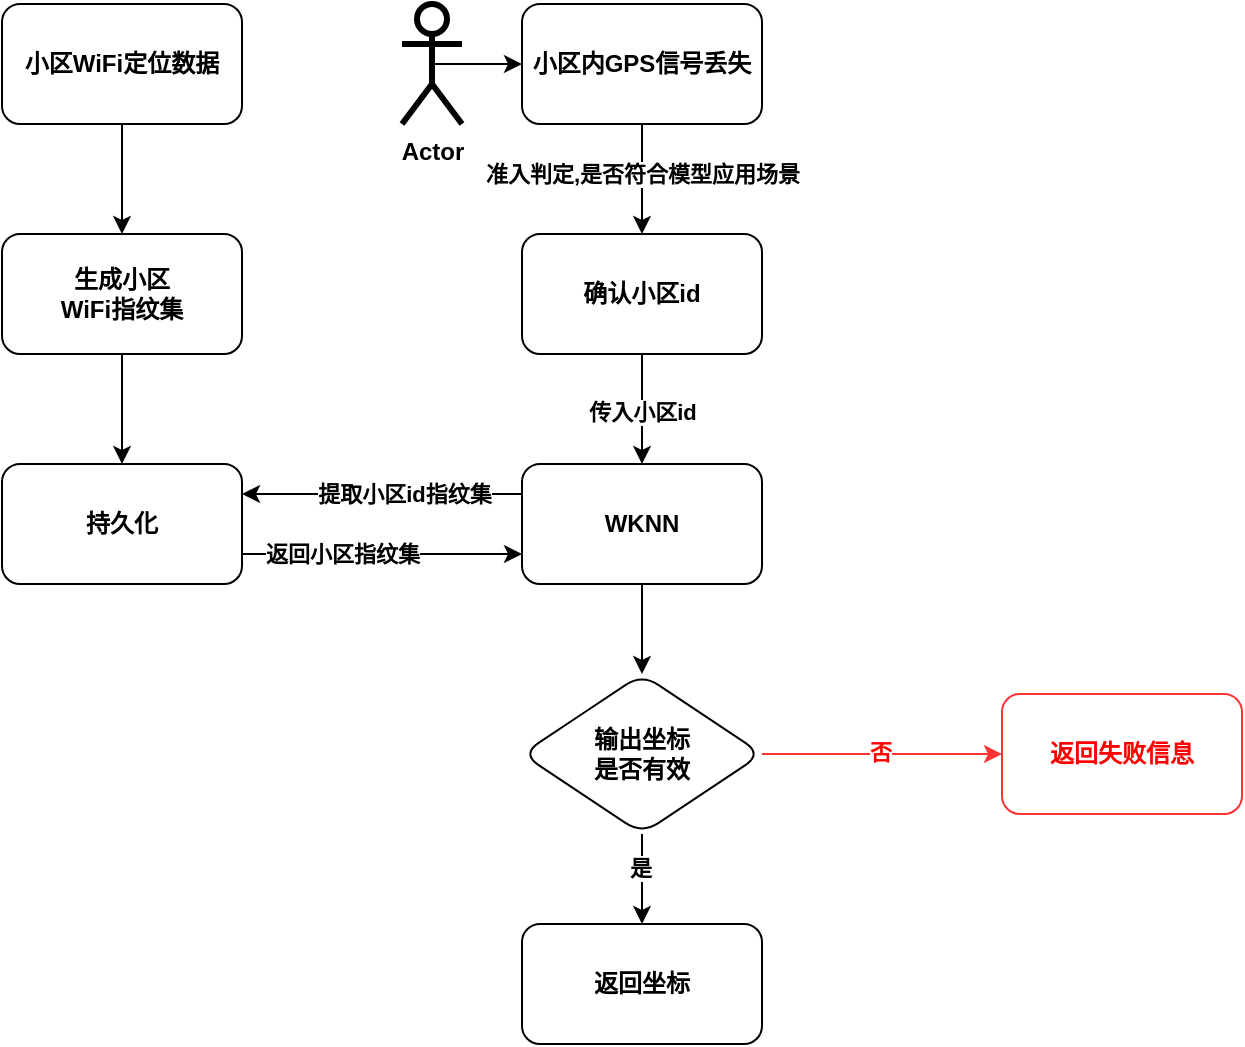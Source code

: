 <mxfile version="21.6.5" type="github">
  <diagram name="第 1 页" id="VmvPNF72lIQJqAyjgbWR">
    <mxGraphModel dx="1259" dy="679" grid="1" gridSize="10" guides="1" tooltips="1" connect="1" arrows="1" fold="1" page="1" pageScale="1" pageWidth="10000" pageHeight="20000" math="0" shadow="0">
      <root>
        <mxCell id="0" />
        <mxCell id="1" parent="0" />
        <mxCell id="ZMZ2Wo9jmOHN65GwbSHp-20" style="edgeStyle=orthogonalEdgeStyle;rounded=0;orthogonalLoop=1;jettySize=auto;html=1;entryX=0.5;entryY=0;entryDx=0;entryDy=0;fontStyle=1" edge="1" parent="1" source="ZMZ2Wo9jmOHN65GwbSHp-1" target="ZMZ2Wo9jmOHN65GwbSHp-19">
          <mxGeometry relative="1" as="geometry" />
        </mxCell>
        <mxCell id="ZMZ2Wo9jmOHN65GwbSHp-1" value="小区WiFi定位数据" style="rounded=1;whiteSpace=wrap;html=1;fontStyle=1" vertex="1" parent="1">
          <mxGeometry x="500" y="290" width="120" height="60" as="geometry" />
        </mxCell>
        <mxCell id="ZMZ2Wo9jmOHN65GwbSHp-22" style="edgeStyle=orthogonalEdgeStyle;rounded=0;orthogonalLoop=1;jettySize=auto;html=1;entryX=0.5;entryY=0;entryDx=0;entryDy=0;fontStyle=1" edge="1" parent="1" source="ZMZ2Wo9jmOHN65GwbSHp-2" target="ZMZ2Wo9jmOHN65GwbSHp-13">
          <mxGeometry relative="1" as="geometry" />
        </mxCell>
        <mxCell id="ZMZ2Wo9jmOHN65GwbSHp-23" value="传入小区id" style="edgeLabel;html=1;align=center;verticalAlign=middle;resizable=0;points=[];fontStyle=1" vertex="1" connectable="0" parent="ZMZ2Wo9jmOHN65GwbSHp-22">
          <mxGeometry x="-0.294" y="-1" relative="1" as="geometry">
            <mxPoint x="1" y="9" as="offset" />
          </mxGeometry>
        </mxCell>
        <mxCell id="ZMZ2Wo9jmOHN65GwbSHp-2" value="确认小区id" style="whiteSpace=wrap;html=1;rounded=1;fontStyle=1" vertex="1" parent="1">
          <mxGeometry x="760" y="405" width="120" height="60" as="geometry" />
        </mxCell>
        <mxCell id="ZMZ2Wo9jmOHN65GwbSHp-17" style="edgeStyle=orthogonalEdgeStyle;rounded=0;orthogonalLoop=1;jettySize=auto;html=1;entryX=0;entryY=0.75;entryDx=0;entryDy=0;exitX=1;exitY=0.75;exitDx=0;exitDy=0;fontStyle=1" edge="1" parent="1" source="ZMZ2Wo9jmOHN65GwbSHp-6" target="ZMZ2Wo9jmOHN65GwbSHp-13">
          <mxGeometry relative="1" as="geometry">
            <mxPoint x="610" y="580" as="sourcePoint" />
            <mxPoint x="760" y="580" as="targetPoint" />
          </mxGeometry>
        </mxCell>
        <mxCell id="ZMZ2Wo9jmOHN65GwbSHp-18" value="返回小区指纹集" style="edgeLabel;html=1;align=center;verticalAlign=middle;resizable=0;points=[];fontStyle=1" vertex="1" connectable="0" parent="ZMZ2Wo9jmOHN65GwbSHp-17">
          <mxGeometry x="0.628" y="3" relative="1" as="geometry">
            <mxPoint x="-64" y="3" as="offset" />
          </mxGeometry>
        </mxCell>
        <mxCell id="ZMZ2Wo9jmOHN65GwbSHp-6" value="持久化" style="whiteSpace=wrap;html=1;rounded=1;fontStyle=1" vertex="1" parent="1">
          <mxGeometry x="500" y="520" width="120" height="60" as="geometry" />
        </mxCell>
        <mxCell id="ZMZ2Wo9jmOHN65GwbSHp-11" style="edgeStyle=orthogonalEdgeStyle;rounded=0;orthogonalLoop=1;jettySize=auto;html=1;exitX=0.5;exitY=0.5;exitDx=0;exitDy=0;exitPerimeter=0;entryX=0;entryY=0.5;entryDx=0;entryDy=0;fontStyle=1" edge="1" parent="1" source="ZMZ2Wo9jmOHN65GwbSHp-9" target="ZMZ2Wo9jmOHN65GwbSHp-12">
          <mxGeometry relative="1" as="geometry">
            <mxPoint x="770" y="310" as="targetPoint" />
          </mxGeometry>
        </mxCell>
        <mxCell id="ZMZ2Wo9jmOHN65GwbSHp-9" value="Actor" style="shape=umlActor;verticalLabelPosition=bottom;verticalAlign=top;html=1;fontStyle=1;strokeWidth=3;" vertex="1" parent="1">
          <mxGeometry x="700" y="290" width="30" height="60" as="geometry" />
        </mxCell>
        <mxCell id="ZMZ2Wo9jmOHN65GwbSHp-14" value="" style="edgeStyle=orthogonalEdgeStyle;rounded=0;orthogonalLoop=1;jettySize=auto;html=1;entryX=0.5;entryY=0;entryDx=0;entryDy=0;fontStyle=1" edge="1" parent="1" source="ZMZ2Wo9jmOHN65GwbSHp-12" target="ZMZ2Wo9jmOHN65GwbSHp-2">
          <mxGeometry relative="1" as="geometry">
            <mxPoint x="1040" y="360" as="targetPoint" />
          </mxGeometry>
        </mxCell>
        <mxCell id="ZMZ2Wo9jmOHN65GwbSHp-15" value="准入判定,是否符合模型应用场景" style="edgeLabel;html=1;align=center;verticalAlign=middle;resizable=0;points=[];fontStyle=1" vertex="1" connectable="0" parent="ZMZ2Wo9jmOHN65GwbSHp-14">
          <mxGeometry x="-0.22" y="-3" relative="1" as="geometry">
            <mxPoint x="3" y="3" as="offset" />
          </mxGeometry>
        </mxCell>
        <mxCell id="ZMZ2Wo9jmOHN65GwbSHp-12" value="小区内GPS信号丢失" style="rounded=1;whiteSpace=wrap;html=1;fontStyle=1" vertex="1" parent="1">
          <mxGeometry x="760" y="290" width="120" height="60" as="geometry" />
        </mxCell>
        <mxCell id="ZMZ2Wo9jmOHN65GwbSHp-16" value="" style="edgeStyle=orthogonalEdgeStyle;rounded=0;orthogonalLoop=1;jettySize=auto;html=1;strokeColor=none;fontStyle=1" edge="1" parent="1" target="ZMZ2Wo9jmOHN65GwbSHp-12">
          <mxGeometry relative="1" as="geometry">
            <mxPoint x="950" y="410" as="sourcePoint" />
          </mxGeometry>
        </mxCell>
        <mxCell id="ZMZ2Wo9jmOHN65GwbSHp-24" style="edgeStyle=orthogonalEdgeStyle;rounded=0;orthogonalLoop=1;jettySize=auto;html=1;entryX=1;entryY=0.25;entryDx=0;entryDy=0;exitX=0;exitY=0.25;exitDx=0;exitDy=0;fontStyle=1" edge="1" parent="1" source="ZMZ2Wo9jmOHN65GwbSHp-13" target="ZMZ2Wo9jmOHN65GwbSHp-6">
          <mxGeometry relative="1" as="geometry">
            <mxPoint x="760" y="560" as="sourcePoint" />
            <mxPoint x="670" y="520" as="targetPoint" />
          </mxGeometry>
        </mxCell>
        <mxCell id="ZMZ2Wo9jmOHN65GwbSHp-25" value="提取小区id指纹集" style="edgeLabel;html=1;align=center;verticalAlign=middle;resizable=0;points=[];fontStyle=1" vertex="1" connectable="0" parent="ZMZ2Wo9jmOHN65GwbSHp-24">
          <mxGeometry x="-0.163" relative="1" as="geometry">
            <mxPoint x="-1" as="offset" />
          </mxGeometry>
        </mxCell>
        <mxCell id="ZMZ2Wo9jmOHN65GwbSHp-27" value="" style="edgeStyle=orthogonalEdgeStyle;rounded=0;orthogonalLoop=1;jettySize=auto;html=1;fontStyle=1" edge="1" parent="1" source="ZMZ2Wo9jmOHN65GwbSHp-13" target="ZMZ2Wo9jmOHN65GwbSHp-26">
          <mxGeometry relative="1" as="geometry" />
        </mxCell>
        <mxCell id="ZMZ2Wo9jmOHN65GwbSHp-13" value="WKNN" style="whiteSpace=wrap;html=1;rounded=1;fontStyle=1" vertex="1" parent="1">
          <mxGeometry x="760" y="520" width="120" height="60" as="geometry" />
        </mxCell>
        <mxCell id="ZMZ2Wo9jmOHN65GwbSHp-21" style="edgeStyle=orthogonalEdgeStyle;rounded=0;orthogonalLoop=1;jettySize=auto;html=1;entryX=0.5;entryY=0;entryDx=0;entryDy=0;fontStyle=1" edge="1" parent="1" source="ZMZ2Wo9jmOHN65GwbSHp-19" target="ZMZ2Wo9jmOHN65GwbSHp-6">
          <mxGeometry relative="1" as="geometry" />
        </mxCell>
        <mxCell id="ZMZ2Wo9jmOHN65GwbSHp-19" value="生成小区&lt;br&gt;WiFi指纹集" style="whiteSpace=wrap;html=1;rounded=1;fontStyle=1" vertex="1" parent="1">
          <mxGeometry x="500" y="405" width="120" height="60" as="geometry" />
        </mxCell>
        <mxCell id="ZMZ2Wo9jmOHN65GwbSHp-29" value="" style="edgeStyle=orthogonalEdgeStyle;rounded=0;orthogonalLoop=1;jettySize=auto;html=1;fontStyle=1" edge="1" parent="1" source="ZMZ2Wo9jmOHN65GwbSHp-26" target="ZMZ2Wo9jmOHN65GwbSHp-28">
          <mxGeometry relative="1" as="geometry" />
        </mxCell>
        <mxCell id="ZMZ2Wo9jmOHN65GwbSHp-30" value="是" style="edgeLabel;html=1;align=center;verticalAlign=middle;resizable=0;points=[];fontStyle=1" vertex="1" connectable="0" parent="ZMZ2Wo9jmOHN65GwbSHp-29">
          <mxGeometry x="-0.253" y="-1" relative="1" as="geometry">
            <mxPoint as="offset" />
          </mxGeometry>
        </mxCell>
        <mxCell id="ZMZ2Wo9jmOHN65GwbSHp-32" value="" style="edgeStyle=orthogonalEdgeStyle;rounded=0;orthogonalLoop=1;jettySize=auto;html=1;fontStyle=1;fontColor=#FF0000;strokeColor=#FF3333;" edge="1" parent="1" source="ZMZ2Wo9jmOHN65GwbSHp-26" target="ZMZ2Wo9jmOHN65GwbSHp-31">
          <mxGeometry relative="1" as="geometry" />
        </mxCell>
        <mxCell id="ZMZ2Wo9jmOHN65GwbSHp-33" value="否" style="edgeLabel;html=1;align=center;verticalAlign=middle;resizable=0;points=[];fontStyle=1;fontColor=#FF0000;" vertex="1" connectable="0" parent="ZMZ2Wo9jmOHN65GwbSHp-32">
          <mxGeometry x="-0.02" y="1" relative="1" as="geometry">
            <mxPoint as="offset" />
          </mxGeometry>
        </mxCell>
        <mxCell id="ZMZ2Wo9jmOHN65GwbSHp-26" value="输出坐标&lt;br&gt;是否有效" style="rhombus;whiteSpace=wrap;html=1;rounded=1;fontStyle=1" vertex="1" parent="1">
          <mxGeometry x="760" y="625" width="120" height="80" as="geometry" />
        </mxCell>
        <mxCell id="ZMZ2Wo9jmOHN65GwbSHp-28" value="返回坐标" style="whiteSpace=wrap;html=1;rounded=1;fontStyle=1" vertex="1" parent="1">
          <mxGeometry x="760" y="750" width="120" height="60" as="geometry" />
        </mxCell>
        <mxCell id="ZMZ2Wo9jmOHN65GwbSHp-31" value="返回失败信息" style="whiteSpace=wrap;html=1;rounded=1;fontStyle=1;fontColor=#FF0000;strokeColor=#FF3333;" vertex="1" parent="1">
          <mxGeometry x="1000" y="635" width="120" height="60" as="geometry" />
        </mxCell>
      </root>
    </mxGraphModel>
  </diagram>
</mxfile>
